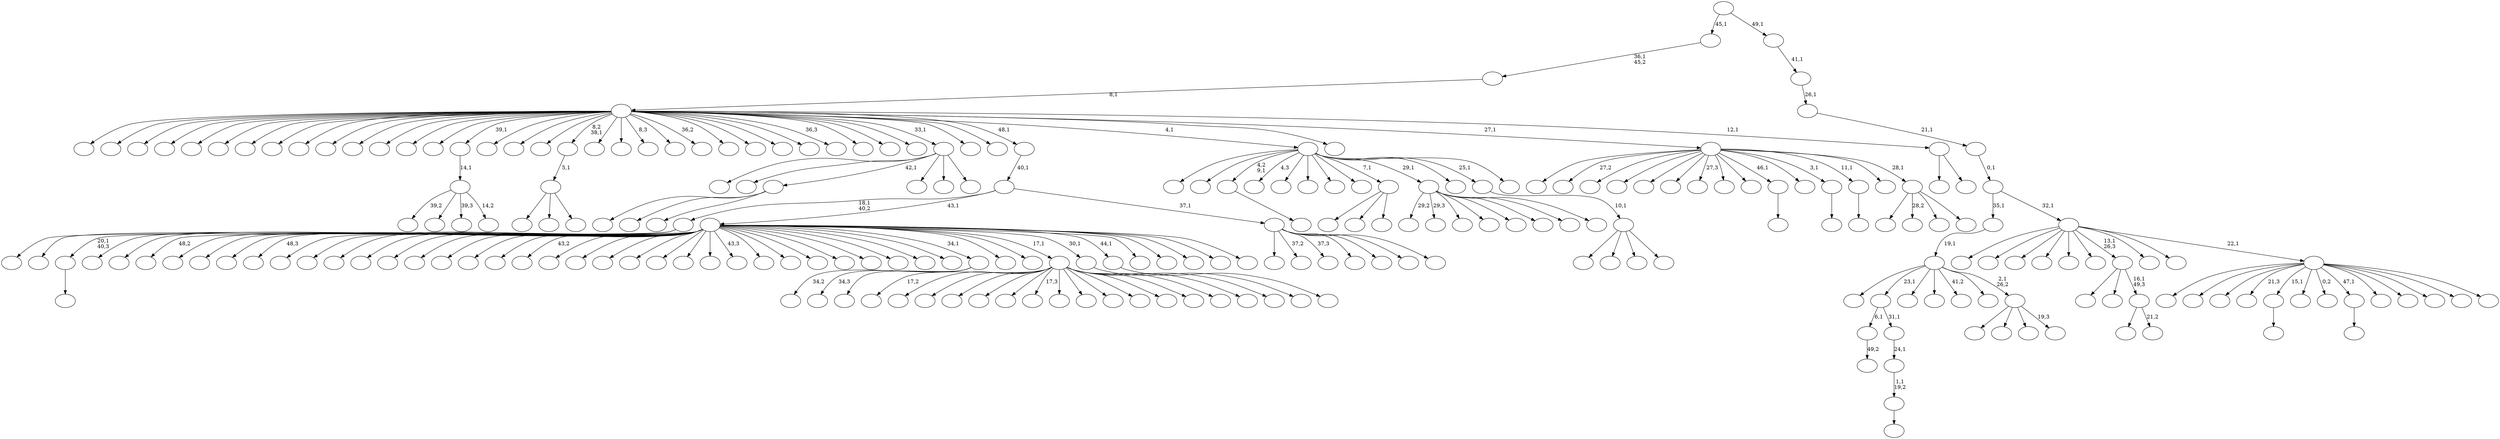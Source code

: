 digraph T {
	250 [label=""]
	249 [label=""]
	248 [label=""]
	247 [label=""]
	246 [label=""]
	245 [label=""]
	244 [label=""]
	243 [label=""]
	242 [label=""]
	241 [label=""]
	240 [label=""]
	239 [label=""]
	238 [label=""]
	237 [label=""]
	236 [label=""]
	235 [label=""]
	234 [label=""]
	233 [label=""]
	232 [label=""]
	231 [label=""]
	230 [label=""]
	229 [label=""]
	228 [label=""]
	227 [label=""]
	226 [label=""]
	225 [label=""]
	224 [label=""]
	223 [label=""]
	222 [label=""]
	221 [label=""]
	220 [label=""]
	219 [label=""]
	218 [label=""]
	217 [label=""]
	216 [label=""]
	215 [label=""]
	214 [label=""]
	213 [label=""]
	212 [label=""]
	211 [label=""]
	210 [label=""]
	209 [label=""]
	208 [label=""]
	207 [label=""]
	206 [label=""]
	205 [label=""]
	204 [label=""]
	203 [label=""]
	202 [label=""]
	201 [label=""]
	200 [label=""]
	199 [label=""]
	198 [label=""]
	197 [label=""]
	196 [label=""]
	195 [label=""]
	194 [label=""]
	193 [label=""]
	192 [label=""]
	191 [label=""]
	190 [label=""]
	189 [label=""]
	188 [label=""]
	187 [label=""]
	186 [label=""]
	185 [label=""]
	184 [label=""]
	183 [label=""]
	182 [label=""]
	181 [label=""]
	180 [label=""]
	179 [label=""]
	178 [label=""]
	177 [label=""]
	176 [label=""]
	175 [label=""]
	174 [label=""]
	173 [label=""]
	172 [label=""]
	171 [label=""]
	170 [label=""]
	169 [label=""]
	168 [label=""]
	167 [label=""]
	166 [label=""]
	165 [label=""]
	164 [label=""]
	163 [label=""]
	162 [label=""]
	161 [label=""]
	160 [label=""]
	159 [label=""]
	158 [label=""]
	157 [label=""]
	156 [label=""]
	155 [label=""]
	154 [label=""]
	153 [label=""]
	152 [label=""]
	151 [label=""]
	150 [label=""]
	149 [label=""]
	148 [label=""]
	147 [label=""]
	146 [label=""]
	145 [label=""]
	144 [label=""]
	143 [label=""]
	142 [label=""]
	141 [label=""]
	140 [label=""]
	139 [label=""]
	138 [label=""]
	137 [label=""]
	136 [label=""]
	135 [label=""]
	134 [label=""]
	133 [label=""]
	132 [label=""]
	131 [label=""]
	130 [label=""]
	129 [label=""]
	128 [label=""]
	127 [label=""]
	126 [label=""]
	125 [label=""]
	124 [label=""]
	123 [label=""]
	122 [label=""]
	121 [label=""]
	120 [label=""]
	119 [label=""]
	118 [label=""]
	117 [label=""]
	116 [label=""]
	115 [label=""]
	114 [label=""]
	113 [label=""]
	112 [label=""]
	111 [label=""]
	110 [label=""]
	109 [label=""]
	108 [label=""]
	107 [label=""]
	106 [label=""]
	105 [label=""]
	104 [label=""]
	103 [label=""]
	102 [label=""]
	101 [label=""]
	100 [label=""]
	99 [label=""]
	98 [label=""]
	97 [label=""]
	96 [label=""]
	95 [label=""]
	94 [label=""]
	93 [label=""]
	92 [label=""]
	91 [label=""]
	90 [label=""]
	89 [label=""]
	88 [label=""]
	87 [label=""]
	86 [label=""]
	85 [label=""]
	84 [label=""]
	83 [label=""]
	82 [label=""]
	81 [label=""]
	80 [label=""]
	79 [label=""]
	78 [label=""]
	77 [label=""]
	76 [label=""]
	75 [label=""]
	74 [label=""]
	73 [label=""]
	72 [label=""]
	71 [label=""]
	70 [label=""]
	69 [label=""]
	68 [label=""]
	67 [label=""]
	66 [label=""]
	65 [label=""]
	64 [label=""]
	63 [label=""]
	62 [label=""]
	61 [label=""]
	60 [label=""]
	59 [label=""]
	58 [label=""]
	57 [label=""]
	56 [label=""]
	55 [label=""]
	54 [label=""]
	53 [label=""]
	52 [label=""]
	51 [label=""]
	50 [label=""]
	49 [label=""]
	48 [label=""]
	47 [label=""]
	46 [label=""]
	45 [label=""]
	44 [label=""]
	43 [label=""]
	42 [label=""]
	41 [label=""]
	40 [label=""]
	39 [label=""]
	38 [label=""]
	37 [label=""]
	36 [label=""]
	35 [label=""]
	34 [label=""]
	33 [label=""]
	32 [label=""]
	31 [label=""]
	30 [label=""]
	29 [label=""]
	28 [label=""]
	27 [label=""]
	26 [label=""]
	25 [label=""]
	24 [label=""]
	23 [label=""]
	22 [label=""]
	21 [label=""]
	20 [label=""]
	19 [label=""]
	18 [label=""]
	17 [label=""]
	16 [label=""]
	15 [label=""]
	14 [label=""]
	13 [label=""]
	12 [label=""]
	11 [label=""]
	10 [label=""]
	9 [label=""]
	8 [label=""]
	7 [label=""]
	6 [label=""]
	5 [label=""]
	4 [label=""]
	3 [label=""]
	2 [label=""]
	1 [label=""]
	0 [label=""]
	248 -> 249 [label=""]
	230 -> 231 [label=""]
	220 -> 221 [label="49,2"]
	194 -> 234 [label=""]
	194 -> 195 [label=""]
	186 -> 187 [label=""]
	173 -> 174 [label=""]
	172 -> 173 [label="1,1\n19,2"]
	171 -> 172 [label="24,1"]
	170 -> 220 [label="6,1"]
	170 -> 171 [label="31,1"]
	168 -> 169 [label=""]
	144 -> 242 [label="39,2"]
	144 -> 226 [label=""]
	144 -> 180 [label="39,3"]
	144 -> 145 [label="14,2"]
	143 -> 144 [label="14,1"]
	124 -> 225 [label=""]
	124 -> 152 [label=""]
	124 -> 125 [label=""]
	119 -> 178 [label=""]
	119 -> 177 [label=""]
	119 -> 120 [label=""]
	118 -> 119 [label="5,1"]
	96 -> 159 [label=""]
	96 -> 97 [label="21,2"]
	95 -> 246 [label=""]
	95 -> 227 [label=""]
	95 -> 96 [label="16,1\n49,3"]
	89 -> 216 [label=""]
	89 -> 214 [label=""]
	89 -> 90 [label=""]
	80 -> 236 [label="34,2"]
	80 -> 140 [label="34,3"]
	80 -> 81 [label=""]
	73 -> 74 [label=""]
	61 -> 238 [label="17,2"]
	61 -> 235 [label=""]
	61 -> 228 [label=""]
	61 -> 203 [label=""]
	61 -> 193 [label=""]
	61 -> 175 [label=""]
	61 -> 142 [label="17,3"]
	61 -> 138 [label=""]
	61 -> 127 [label=""]
	61 -> 126 [label=""]
	61 -> 115 [label=""]
	61 -> 94 [label=""]
	61 -> 75 [label=""]
	61 -> 64 [label=""]
	61 -> 63 [label=""]
	61 -> 62 [label=""]
	59 -> 60 [label=""]
	56 -> 57 [label=""]
	50 -> 51 [label=""]
	43 -> 245 [label="29,2"]
	43 -> 135 [label="29,3"]
	43 -> 122 [label=""]
	43 -> 114 [label=""]
	43 -> 109 [label=""]
	43 -> 72 [label=""]
	43 -> 55 [label=""]
	43 -> 44 [label=""]
	40 -> 129 [label=""]
	40 -> 99 [label=""]
	40 -> 58 [label=""]
	40 -> 41 [label="19,3"]
	39 -> 199 [label=""]
	39 -> 170 [label="23,1"]
	39 -> 154 [label=""]
	39 -> 52 [label=""]
	39 -> 47 [label="41,2"]
	39 -> 42 [label=""]
	39 -> 40 [label="2,1\n26,2"]
	38 -> 39 [label="19,1"]
	35 -> 209 [label=""]
	35 -> 166 [label=""]
	35 -> 124 [label="42,1"]
	35 -> 87 [label=""]
	35 -> 68 [label=""]
	35 -> 36 [label=""]
	31 -> 248 [label="20,1\n40,3"]
	31 -> 241 [label=""]
	31 -> 240 [label=""]
	31 -> 239 [label="48,2"]
	31 -> 223 [label=""]
	31 -> 222 [label=""]
	31 -> 218 [label=""]
	31 -> 213 [label="48,3"]
	31 -> 212 [label=""]
	31 -> 208 [label=""]
	31 -> 201 [label=""]
	31 -> 198 [label=""]
	31 -> 192 [label=""]
	31 -> 190 [label=""]
	31 -> 181 [label=""]
	31 -> 164 [label=""]
	31 -> 161 [label=""]
	31 -> 153 [label="43,2"]
	31 -> 151 [label=""]
	31 -> 149 [label=""]
	31 -> 147 [label=""]
	31 -> 139 [label=""]
	31 -> 137 [label=""]
	31 -> 136 [label=""]
	31 -> 128 [label=""]
	31 -> 123 [label="43,3"]
	31 -> 121 [label=""]
	31 -> 116 [label=""]
	31 -> 113 [label=""]
	31 -> 112 [label=""]
	31 -> 105 [label=""]
	31 -> 92 [label=""]
	31 -> 86 [label=""]
	31 -> 83 [label=""]
	31 -> 80 [label="34,1"]
	31 -> 71 [label=""]
	31 -> 66 [label=""]
	31 -> 61 [label="17,1"]
	31 -> 59 [label="30,1"]
	31 -> 56 [label="44,1"]
	31 -> 53 [label=""]
	31 -> 49 [label=""]
	31 -> 48 [label=""]
	31 -> 45 [label=""]
	31 -> 32 [label=""]
	29 -> 30 [label=""]
	26 -> 206 [label=""]
	26 -> 200 [label="37,2"]
	26 -> 134 [label="37,3"]
	26 -> 98 [label=""]
	26 -> 82 [label=""]
	26 -> 70 [label=""]
	26 -> 27 [label=""]
	25 -> 194 [label="18,1\n40,2"]
	25 -> 31 [label="43,1"]
	25 -> 26 [label="37,1"]
	24 -> 25 [label="40,1"]
	22 -> 210 [label=""]
	22 -> 162 [label=""]
	22 -> 78 [label=""]
	22 -> 23 [label=""]
	21 -> 22 [label="10,1"]
	19 -> 211 [label=""]
	19 -> 196 [label=""]
	19 -> 186 [label="4,2\n9,1"]
	19 -> 185 [label="4,3"]
	19 -> 150 [label=""]
	19 -> 131 [label=""]
	19 -> 108 [label=""]
	19 -> 102 [label=""]
	19 -> 89 [label="7,1"]
	19 -> 43 [label="29,1"]
	19 -> 33 [label=""]
	19 -> 21 [label="25,1"]
	19 -> 20 [label=""]
	15 -> 183 [label=""]
	15 -> 176 [label="28,2"]
	15 -> 111 [label=""]
	15 -> 16 [label=""]
	14 -> 229 [label=""]
	14 -> 224 [label="27,2"]
	14 -> 207 [label=""]
	14 -> 204 [label=""]
	14 -> 156 [label=""]
	14 -> 146 [label=""]
	14 -> 117 [label="27,3"]
	14 -> 103 [label=""]
	14 -> 100 [label=""]
	14 -> 73 [label="46,1"]
	14 -> 67 [label=""]
	14 -> 50 [label="3,1"]
	14 -> 29 [label="11,1"]
	14 -> 17 [label=""]
	14 -> 15 [label="28,1"]
	12 -> 132 [label=""]
	12 -> 13 [label=""]
	11 -> 243 [label=""]
	11 -> 232 [label=""]
	11 -> 215 [label=""]
	11 -> 197 [label=""]
	11 -> 188 [label=""]
	11 -> 184 [label=""]
	11 -> 182 [label=""]
	11 -> 167 [label=""]
	11 -> 165 [label=""]
	11 -> 163 [label=""]
	11 -> 160 [label=""]
	11 -> 158 [label=""]
	11 -> 157 [label=""]
	11 -> 148 [label=""]
	11 -> 143 [label="39,1"]
	11 -> 141 [label=""]
	11 -> 133 [label=""]
	11 -> 130 [label=""]
	11 -> 118 [label="8,2\n38,1"]
	11 -> 110 [label=""]
	11 -> 107 [label=""]
	11 -> 106 [label="8,3"]
	11 -> 104 [label=""]
	11 -> 101 [label="36,2"]
	11 -> 93 [label=""]
	11 -> 88 [label=""]
	11 -> 84 [label=""]
	11 -> 77 [label=""]
	11 -> 76 [label="36,3"]
	11 -> 69 [label=""]
	11 -> 65 [label=""]
	11 -> 37 [label=""]
	11 -> 35 [label="33,1"]
	11 -> 34 [label=""]
	11 -> 28 [label=""]
	11 -> 24 [label="48,1"]
	11 -> 19 [label="4,1"]
	11 -> 18 [label=""]
	11 -> 14 [label="27,1"]
	11 -> 12 [label="12,1"]
	10 -> 11 [label="8,1"]
	9 -> 10 [label="36,1\n45,2"]
	7 -> 250 [label=""]
	7 -> 247 [label=""]
	7 -> 244 [label=""]
	7 -> 233 [label="21,3"]
	7 -> 230 [label="15,1"]
	7 -> 219 [label=""]
	7 -> 205 [label="0,2"]
	7 -> 168 [label="47,1"]
	7 -> 155 [label=""]
	7 -> 91 [label=""]
	7 -> 79 [label=""]
	7 -> 54 [label=""]
	7 -> 8 [label=""]
	6 -> 237 [label=""]
	6 -> 217 [label=""]
	6 -> 202 [label=""]
	6 -> 191 [label=""]
	6 -> 189 [label=""]
	6 -> 179 [label=""]
	6 -> 95 [label="13,1\n26,3"]
	6 -> 85 [label=""]
	6 -> 46 [label=""]
	6 -> 7 [label="22,1"]
	5 -> 38 [label="35,1"]
	5 -> 6 [label="32,1"]
	4 -> 5 [label="0,1"]
	3 -> 4 [label="21,1"]
	2 -> 3 [label="26,1"]
	1 -> 2 [label="41,1"]
	0 -> 9 [label="45,1"]
	0 -> 1 [label="49,1"]
}
